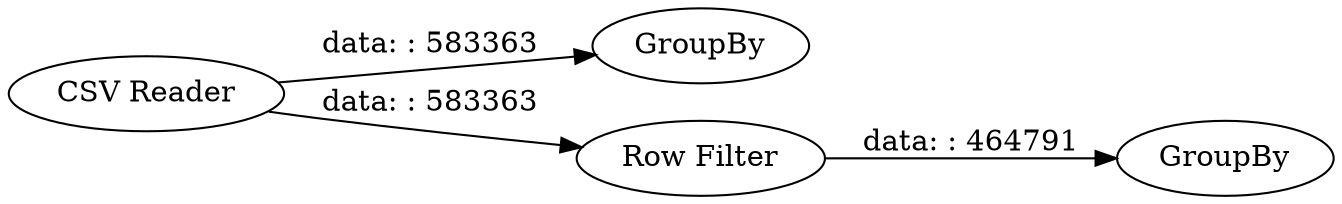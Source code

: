 digraph {
	"44492904798719315_6" [label=GroupBy]
	"44492904798719315_3" [label="CSV Reader"]
	"44492904798719315_4" [label=GroupBy]
	"44492904798719315_5" [label="Row Filter"]
	"44492904798719315_3" -> "44492904798719315_5" [label="data: : 583363"]
	"44492904798719315_3" -> "44492904798719315_4" [label="data: : 583363"]
	"44492904798719315_5" -> "44492904798719315_6" [label="data: : 464791"]
	rankdir=LR
}
